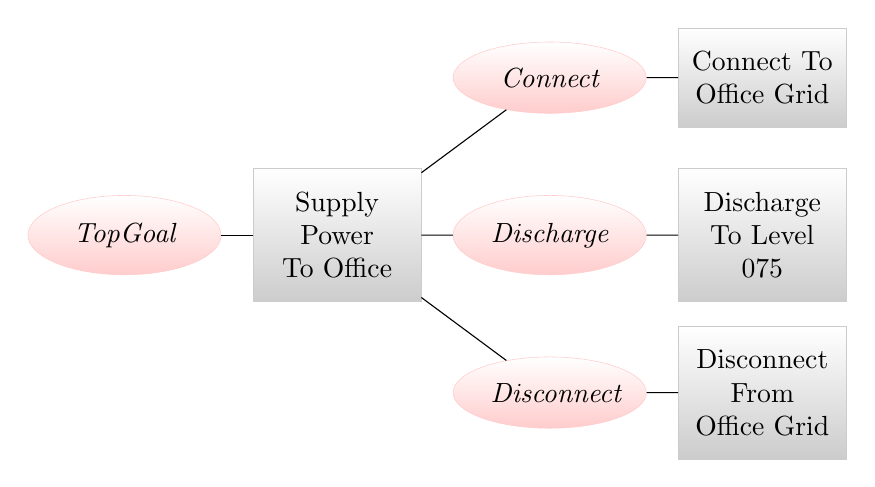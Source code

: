 \begin{tikzpicture}
[
level distance=27mm, 
level 1/.style={sibling distance=20mm}, 
level 2/.style={sibling distance=20mm}, 
level 3/.style={sibling distance=20mm},
goal/.style={ellipse, very thin, draw=red!20, top color=white, bottom color=red!20, inner ysep=2mm, text width=15mm, text centered, font=\itshape},
plan/.style={rectangle, very thin, draw= black!20, top color=white, bottom color=black!20, inner ysep=3mm, text width=19mm, text centered}
] 
\node[goal] at (0,0) {TopGoal} [grow=right]
	child {node[plan] {Supply Power To Office}
		child {node[goal] {Disconnect}
			child {node[plan] {Disconnect From Office Grid}}
		}
		child {node[goal] {Discharge}
			child {node[plan] {Discharge To Level 075}}
		}
		child {node[goal] {Connect}
			child {node[plan] {Connect To Office Grid}}
		}
}; 
\end{tikzpicture}
